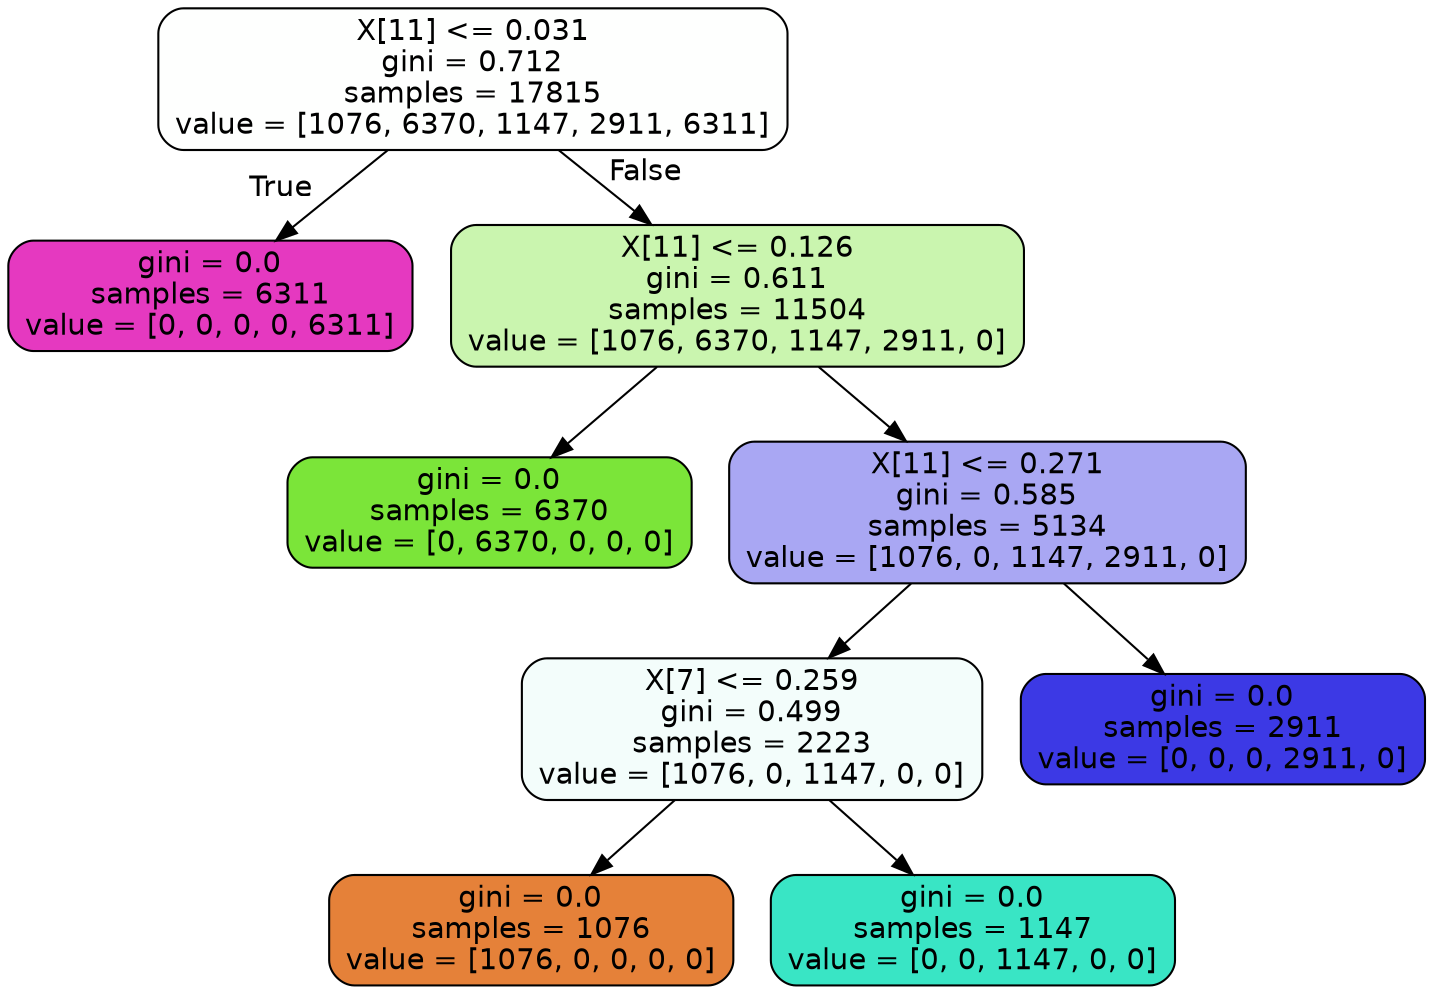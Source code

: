 digraph Tree {
node [shape=box, style="filled, rounded", color="black", fontname=helvetica] ;
edge [fontname=helvetica] ;
0 [label="X[11] <= 0.031\ngini = 0.712\nsamples = 17815\nvalue = [1076, 6370, 1147, 2911, 6311]", fillcolor="#fefffe"] ;
1 [label="gini = 0.0\nsamples = 6311\nvalue = [0, 0, 0, 0, 6311]", fillcolor="#e539c0"] ;
0 -> 1 [labeldistance=2.5, labelangle=45, headlabel="True"] ;
2 [label="X[11] <= 0.126\ngini = 0.611\nsamples = 11504\nvalue = [1076, 6370, 1147, 2911, 0]", fillcolor="#caf5af"] ;
0 -> 2 [labeldistance=2.5, labelangle=-45, headlabel="False"] ;
3 [label="gini = 0.0\nsamples = 6370\nvalue = [0, 6370, 0, 0, 0]", fillcolor="#7be539"] ;
2 -> 3 ;
4 [label="X[11] <= 0.271\ngini = 0.585\nsamples = 5134\nvalue = [1076, 0, 1147, 2911, 0]", fillcolor="#a9a7f3"] ;
2 -> 4 ;
5 [label="X[7] <= 0.259\ngini = 0.499\nsamples = 2223\nvalue = [1076, 0, 1147, 0, 0]", fillcolor="#f3fdfb"] ;
4 -> 5 ;
6 [label="gini = 0.0\nsamples = 1076\nvalue = [1076, 0, 0, 0, 0]", fillcolor="#e58139"] ;
5 -> 6 ;
7 [label="gini = 0.0\nsamples = 1147\nvalue = [0, 0, 1147, 0, 0]", fillcolor="#39e5c5"] ;
5 -> 7 ;
8 [label="gini = 0.0\nsamples = 2911\nvalue = [0, 0, 0, 2911, 0]", fillcolor="#3c39e5"] ;
4 -> 8 ;
}